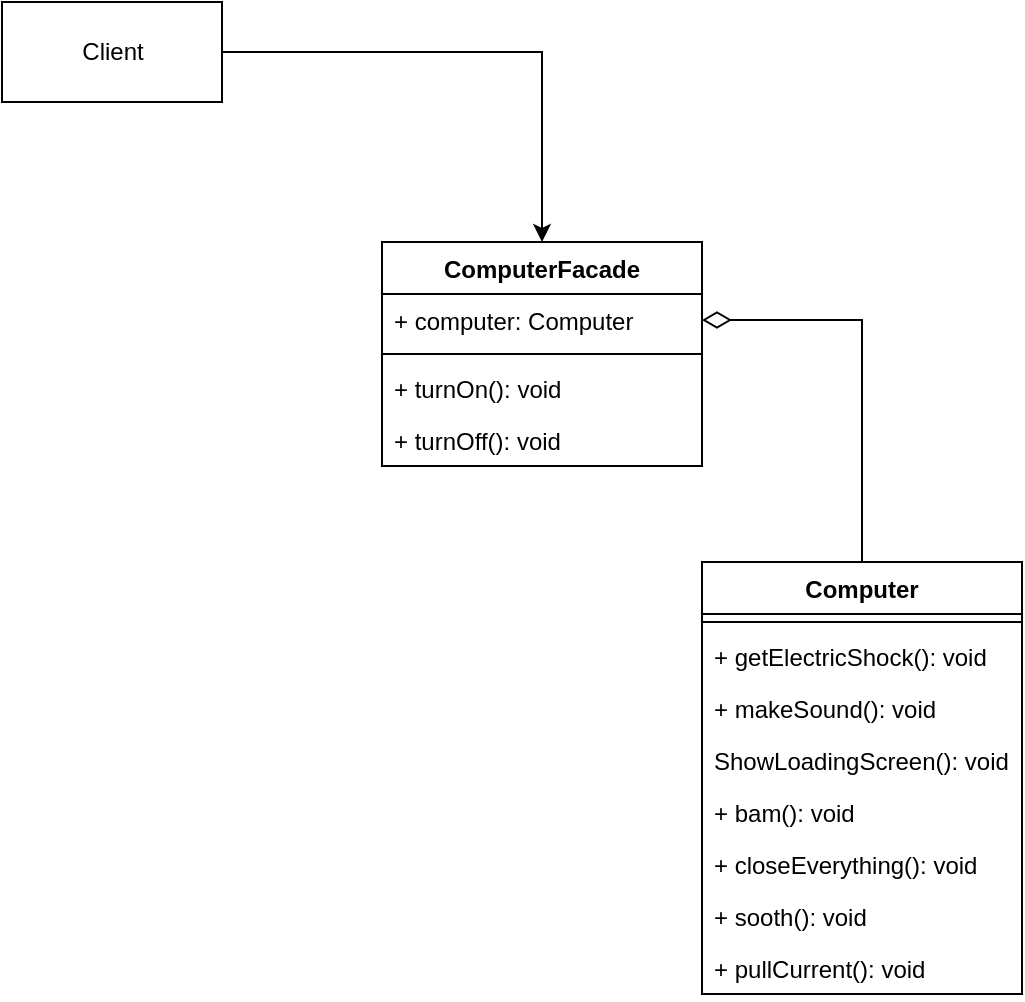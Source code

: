 <mxfile version="14.6.13" type="device"><diagram id="O3zDaHjRhPDs2Aq4Ej8_" name="Страница 1"><mxGraphModel dx="905" dy="672" grid="1" gridSize="10" guides="1" tooltips="1" connect="1" arrows="1" fold="1" page="1" pageScale="1" pageWidth="827" pageHeight="1169" math="0" shadow="0"><root><mxCell id="0"/><mxCell id="1" parent="0"/><mxCell id="zZRvVOD1RTQsQNW_8LB3-1" value="ComputerFacade" style="swimlane;fontStyle=1;align=center;verticalAlign=top;childLayout=stackLayout;horizontal=1;startSize=26;horizontalStack=0;resizeParent=1;resizeParentMax=0;resizeLast=0;collapsible=1;marginBottom=0;" vertex="1" parent="1"><mxGeometry x="310" y="280" width="160" height="112" as="geometry"/></mxCell><mxCell id="zZRvVOD1RTQsQNW_8LB3-2" value="+ computer: Computer" style="text;strokeColor=none;fillColor=none;align=left;verticalAlign=top;spacingLeft=4;spacingRight=4;overflow=hidden;rotatable=0;points=[[0,0.5],[1,0.5]];portConstraint=eastwest;" vertex="1" parent="zZRvVOD1RTQsQNW_8LB3-1"><mxGeometry y="26" width="160" height="26" as="geometry"/></mxCell><mxCell id="zZRvVOD1RTQsQNW_8LB3-3" value="" style="line;strokeWidth=1;fillColor=none;align=left;verticalAlign=middle;spacingTop=-1;spacingLeft=3;spacingRight=3;rotatable=0;labelPosition=right;points=[];portConstraint=eastwest;" vertex="1" parent="zZRvVOD1RTQsQNW_8LB3-1"><mxGeometry y="52" width="160" height="8" as="geometry"/></mxCell><mxCell id="zZRvVOD1RTQsQNW_8LB3-4" value="+ turnOn(): void" style="text;strokeColor=none;fillColor=none;align=left;verticalAlign=top;spacingLeft=4;spacingRight=4;overflow=hidden;rotatable=0;points=[[0,0.5],[1,0.5]];portConstraint=eastwest;" vertex="1" parent="zZRvVOD1RTQsQNW_8LB3-1"><mxGeometry y="60" width="160" height="26" as="geometry"/></mxCell><mxCell id="zZRvVOD1RTQsQNW_8LB3-20" value="+ turnOff(): void" style="text;strokeColor=none;fillColor=none;align=left;verticalAlign=top;spacingLeft=4;spacingRight=4;overflow=hidden;rotatable=0;points=[[0,0.5],[1,0.5]];portConstraint=eastwest;" vertex="1" parent="zZRvVOD1RTQsQNW_8LB3-1"><mxGeometry y="86" width="160" height="26" as="geometry"/></mxCell><mxCell id="zZRvVOD1RTQsQNW_8LB3-23" style="edgeStyle=orthogonalEdgeStyle;rounded=0;orthogonalLoop=1;jettySize=auto;html=1;exitX=0.5;exitY=0;exitDx=0;exitDy=0;entryX=1;entryY=0.5;entryDx=0;entryDy=0;endArrow=diamondThin;endFill=0;endSize=12;" edge="1" parent="1" source="zZRvVOD1RTQsQNW_8LB3-5" target="zZRvVOD1RTQsQNW_8LB3-2"><mxGeometry relative="1" as="geometry"/></mxCell><mxCell id="zZRvVOD1RTQsQNW_8LB3-5" value="Computer" style="swimlane;fontStyle=1;align=center;verticalAlign=top;childLayout=stackLayout;horizontal=1;startSize=26;horizontalStack=0;resizeParent=1;resizeParentMax=0;resizeLast=0;collapsible=1;marginBottom=0;" vertex="1" parent="1"><mxGeometry x="470" y="440" width="160" height="216" as="geometry"/></mxCell><mxCell id="zZRvVOD1RTQsQNW_8LB3-7" value="" style="line;strokeWidth=1;fillColor=none;align=left;verticalAlign=middle;spacingTop=-1;spacingLeft=3;spacingRight=3;rotatable=0;labelPosition=right;points=[];portConstraint=eastwest;" vertex="1" parent="zZRvVOD1RTQsQNW_8LB3-5"><mxGeometry y="26" width="160" height="8" as="geometry"/></mxCell><mxCell id="zZRvVOD1RTQsQNW_8LB3-12" value="+ getElectricShock(): void" style="text;strokeColor=none;fillColor=none;align=left;verticalAlign=top;spacingLeft=4;spacingRight=4;overflow=hidden;rotatable=0;points=[[0,0.5],[1,0.5]];portConstraint=eastwest;" vertex="1" parent="zZRvVOD1RTQsQNW_8LB3-5"><mxGeometry y="34" width="160" height="26" as="geometry"/></mxCell><mxCell id="zZRvVOD1RTQsQNW_8LB3-13" value="+ makeSound(): void" style="text;strokeColor=none;fillColor=none;align=left;verticalAlign=top;spacingLeft=4;spacingRight=4;overflow=hidden;rotatable=0;points=[[0,0.5],[1,0.5]];portConstraint=eastwest;" vertex="1" parent="zZRvVOD1RTQsQNW_8LB3-5"><mxGeometry y="60" width="160" height="26" as="geometry"/></mxCell><mxCell id="zZRvVOD1RTQsQNW_8LB3-14" value="ShowLoadingScreen(): void" style="text;strokeColor=none;fillColor=none;align=left;verticalAlign=top;spacingLeft=4;spacingRight=4;overflow=hidden;rotatable=0;points=[[0,0.5],[1,0.5]];portConstraint=eastwest;" vertex="1" parent="zZRvVOD1RTQsQNW_8LB3-5"><mxGeometry y="86" width="160" height="26" as="geometry"/></mxCell><mxCell id="zZRvVOD1RTQsQNW_8LB3-15" value="+ bam(): void" style="text;strokeColor=none;fillColor=none;align=left;verticalAlign=top;spacingLeft=4;spacingRight=4;overflow=hidden;rotatable=0;points=[[0,0.5],[1,0.5]];portConstraint=eastwest;" vertex="1" parent="zZRvVOD1RTQsQNW_8LB3-5"><mxGeometry y="112" width="160" height="26" as="geometry"/></mxCell><mxCell id="zZRvVOD1RTQsQNW_8LB3-16" value="+ closeEverything(): void" style="text;strokeColor=none;fillColor=none;align=left;verticalAlign=top;spacingLeft=4;spacingRight=4;overflow=hidden;rotatable=0;points=[[0,0.5],[1,0.5]];portConstraint=eastwest;" vertex="1" parent="zZRvVOD1RTQsQNW_8LB3-5"><mxGeometry y="138" width="160" height="26" as="geometry"/></mxCell><mxCell id="zZRvVOD1RTQsQNW_8LB3-17" value="+ sooth(): void" style="text;strokeColor=none;fillColor=none;align=left;verticalAlign=top;spacingLeft=4;spacingRight=4;overflow=hidden;rotatable=0;points=[[0,0.5],[1,0.5]];portConstraint=eastwest;" vertex="1" parent="zZRvVOD1RTQsQNW_8LB3-5"><mxGeometry y="164" width="160" height="26" as="geometry"/></mxCell><mxCell id="zZRvVOD1RTQsQNW_8LB3-18" value="+ pullCurrent(): void" style="text;strokeColor=none;fillColor=none;align=left;verticalAlign=top;spacingLeft=4;spacingRight=4;overflow=hidden;rotatable=0;points=[[0,0.5],[1,0.5]];portConstraint=eastwest;" vertex="1" parent="zZRvVOD1RTQsQNW_8LB3-5"><mxGeometry y="190" width="160" height="26" as="geometry"/></mxCell><mxCell id="zZRvVOD1RTQsQNW_8LB3-22" style="edgeStyle=orthogonalEdgeStyle;rounded=0;orthogonalLoop=1;jettySize=auto;html=1;exitX=1;exitY=0.5;exitDx=0;exitDy=0;" edge="1" parent="1" source="zZRvVOD1RTQsQNW_8LB3-21" target="zZRvVOD1RTQsQNW_8LB3-1"><mxGeometry relative="1" as="geometry"/></mxCell><mxCell id="zZRvVOD1RTQsQNW_8LB3-21" value="Client" style="html=1;" vertex="1" parent="1"><mxGeometry x="120" y="160" width="110" height="50" as="geometry"/></mxCell></root></mxGraphModel></diagram></mxfile>